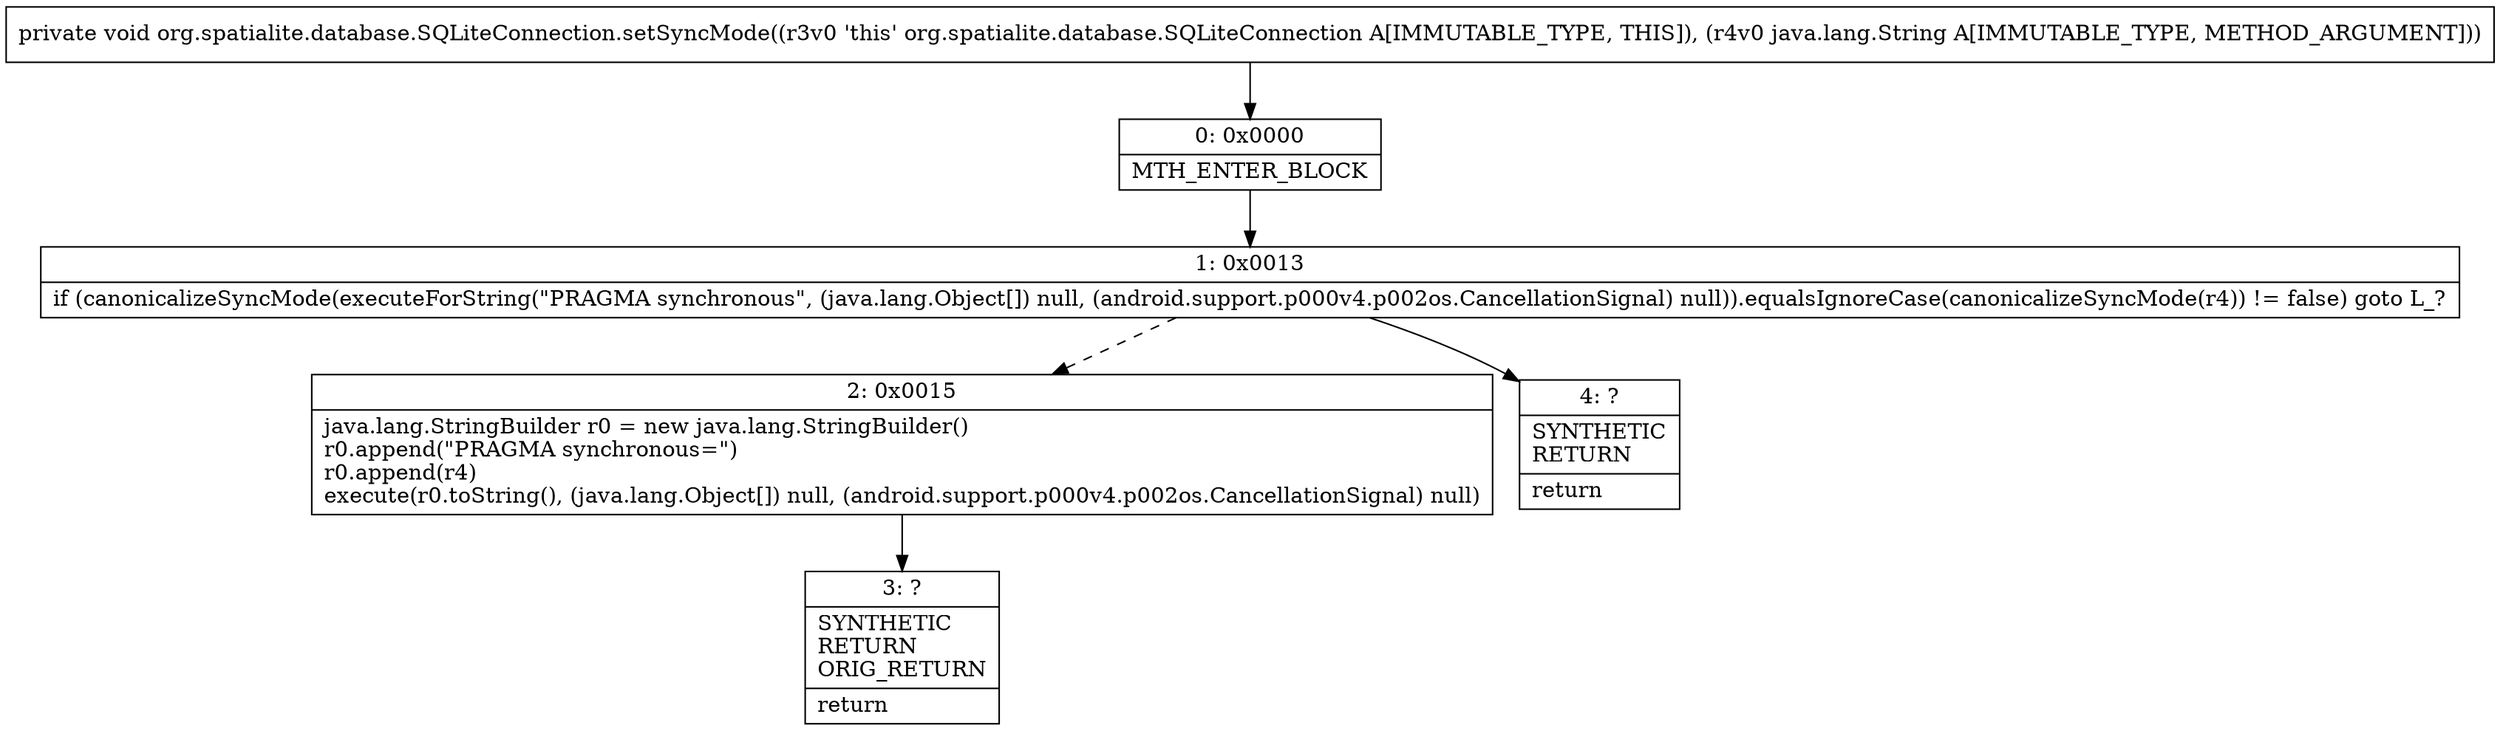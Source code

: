digraph "CFG fororg.spatialite.database.SQLiteConnection.setSyncMode(Ljava\/lang\/String;)V" {
Node_0 [shape=record,label="{0\:\ 0x0000|MTH_ENTER_BLOCK\l}"];
Node_1 [shape=record,label="{1\:\ 0x0013|if (canonicalizeSyncMode(executeForString(\"PRAGMA synchronous\", (java.lang.Object[]) null, (android.support.p000v4.p002os.CancellationSignal) null)).equalsIgnoreCase(canonicalizeSyncMode(r4)) != false) goto L_?\l}"];
Node_2 [shape=record,label="{2\:\ 0x0015|java.lang.StringBuilder r0 = new java.lang.StringBuilder()\lr0.append(\"PRAGMA synchronous=\")\lr0.append(r4)\lexecute(r0.toString(), (java.lang.Object[]) null, (android.support.p000v4.p002os.CancellationSignal) null)\l}"];
Node_3 [shape=record,label="{3\:\ ?|SYNTHETIC\lRETURN\lORIG_RETURN\l|return\l}"];
Node_4 [shape=record,label="{4\:\ ?|SYNTHETIC\lRETURN\l|return\l}"];
MethodNode[shape=record,label="{private void org.spatialite.database.SQLiteConnection.setSyncMode((r3v0 'this' org.spatialite.database.SQLiteConnection A[IMMUTABLE_TYPE, THIS]), (r4v0 java.lang.String A[IMMUTABLE_TYPE, METHOD_ARGUMENT])) }"];
MethodNode -> Node_0;
Node_0 -> Node_1;
Node_1 -> Node_2[style=dashed];
Node_1 -> Node_4;
Node_2 -> Node_3;
}

